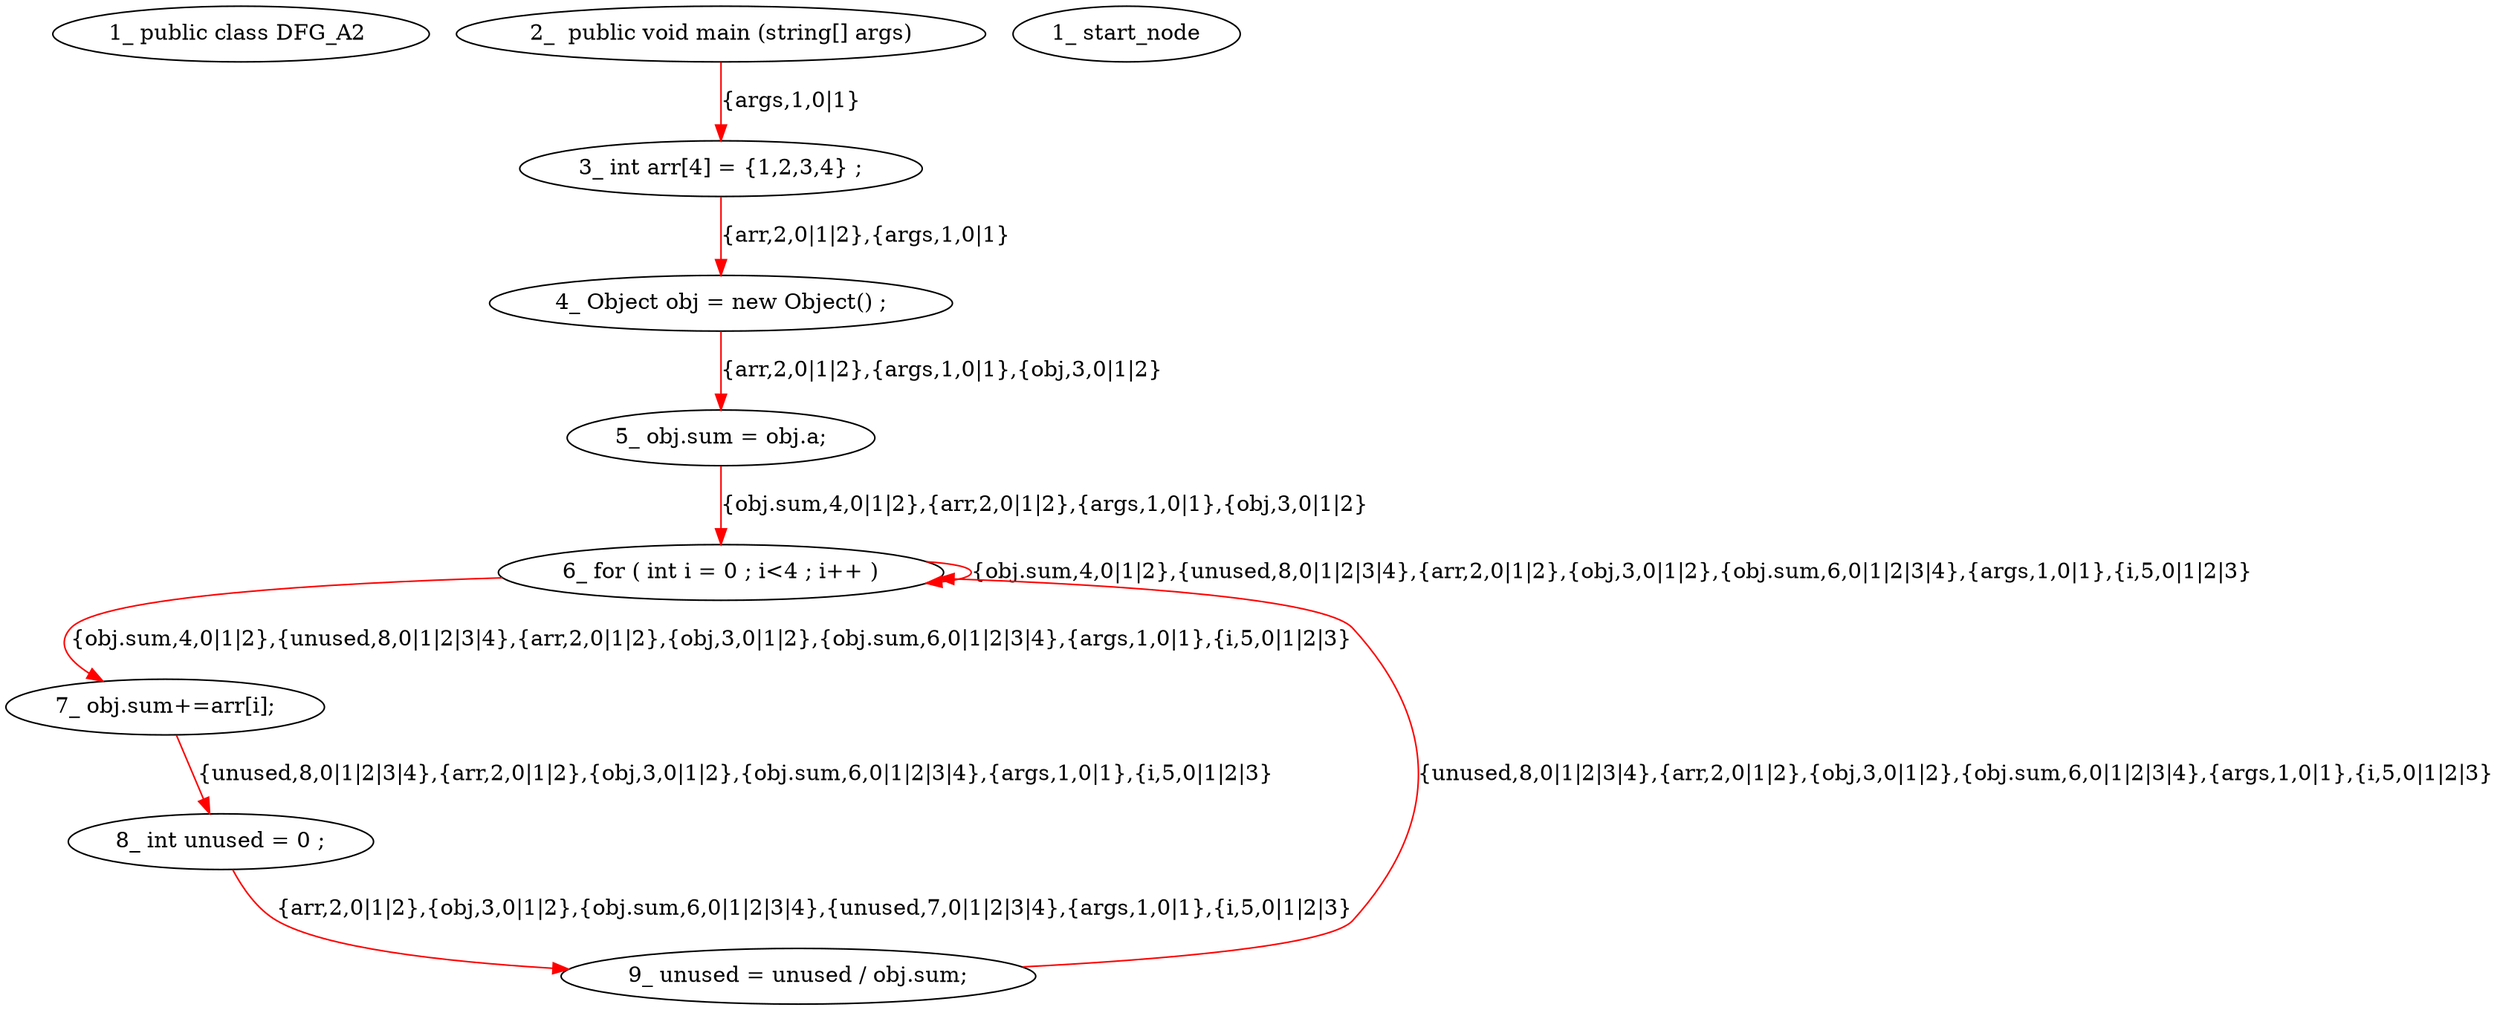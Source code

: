 digraph  {
6 [label="1_\ public\ class\ DFG_A2\ ", type_label=class_declaration];
10 [label="2_\ \ public\ void\ main\ \(string\[\]\ args\)", type_label=method_declaration];
21 [label="3_\ int\ arr\[4\]\ =\ \{1,2,3,4\}\ ;", type_label=local_declaration];
35 [label="4_\ Object\ obj\ =\ new\ Object\(\)\ ;", type_label=local_declaration];
44 [label="5_\ obj\.sum\ =\ obj\.a;", type_label=expression_statement];
53 [label="6_\ for\ \(\ int\ i\ =\ 0\ ;\ i<4\ ;\ i\+\+\ \)", type_label=for];
66 [label="7_\ obj\.sum\+=arr\[i\];", type_label=expression_statement];
77 [label="8_\ int\ unused\ =\ 0\ ;", type_label=local_declaration];
84 [label="9_\ unused\ =\ unused\ /\ obj\.sum;", type_label=expression_statement];
1 [label="1_\ start_node", type_label=start];
10 -> 21  [color=red, controlflow_type=first_next_line, edge_type=CFG_edge, key=0, label="{args,1,0|1}"];
21 -> 35  [color=red, controlflow_type="next_line 1", edge_type=CFG_edge, key=0, label="{arr,2,0|1|2},{args,1,0|1}"];
35 -> 44  [color=red, controlflow_type="next_line 1", edge_type=CFG_edge, key=0, label="{arr,2,0|1|2},{args,1,0|1},{obj,3,0|1|2}"];
44 -> 53  [color=red, controlflow_type="next_line 1", edge_type=CFG_edge, key=0, label="{obj.sum,4,0|1|2},{arr,2,0|1|2},{args,1,0|1},{obj,3,0|1|2}"];
53 -> 66  [color=red, controlflow_type=pos_next, edge_type=CFG_edge, key=0, label="{obj.sum,4,0|1|2},{unused,8,0|1|2|3|4},{arr,2,0|1|2},{obj,3,0|1|2},{obj.sum,6,0|1|2|3|4},{args,1,0|1},{i,5,0|1|2|3}"];
53 -> 53  [color=red, controlflow_type=loop_update, edge_type=CFG_edge, key=0, label="{obj.sum,4,0|1|2},{unused,8,0|1|2|3|4},{arr,2,0|1|2},{obj,3,0|1|2},{obj.sum,6,0|1|2|3|4},{args,1,0|1},{i,5,0|1|2|3}"];
66 -> 77  [color=red, controlflow_type="next_line 1", edge_type=CFG_edge, key=0, label="{unused,8,0|1|2|3|4},{arr,2,0|1|2},{obj,3,0|1|2},{obj.sum,6,0|1|2|3|4},{args,1,0|1},{i,5,0|1|2|3}"];
77 -> 84  [color=red, controlflow_type="next_line 1", edge_type=CFG_edge, key=0, label="{arr,2,0|1|2},{obj,3,0|1|2},{obj.sum,6,0|1|2|3|4},{unused,7,0|1|2|3|4},{args,1,0|1},{i,5,0|1|2|3}"];
84 -> 53  [color=red, controlflow_type=loop_control, edge_type=CFG_edge, key=0, label="{unused,8,0|1|2|3|4},{arr,2,0|1|2},{obj,3,0|1|2},{obj.sum,6,0|1|2|3|4},{args,1,0|1},{i,5,0|1|2|3}"];
}
